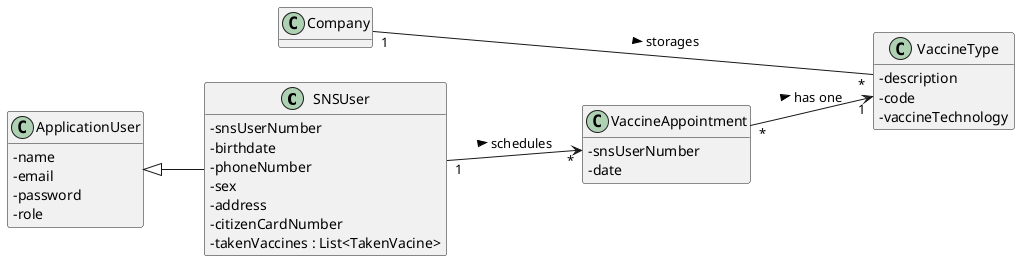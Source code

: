   @startuml

hide methods
left to right direction
skinparam classAttributeIconSize 0


class SNSUser {
-snsUserNumber
-birthdate
-phoneNumber
-sex
-address
-citizenCardNumber
-takenVaccines : List<TakenVacine>
}



class VaccineType{
-description
-code
-vaccineTechnology
}

class ApplicationUser {
    -name
    -email
    -password
    -role
}

class VaccineAppointment {
-snsUserNumber
-date
}

SNSUser "1" --> "*" VaccineAppointment: schedules >

ApplicationUser  <|-- SNSUser

VaccineAppointment "*" --> "1" VaccineType: has one  >

Company "1" --- "*" VaccineType : storages >


@enduml